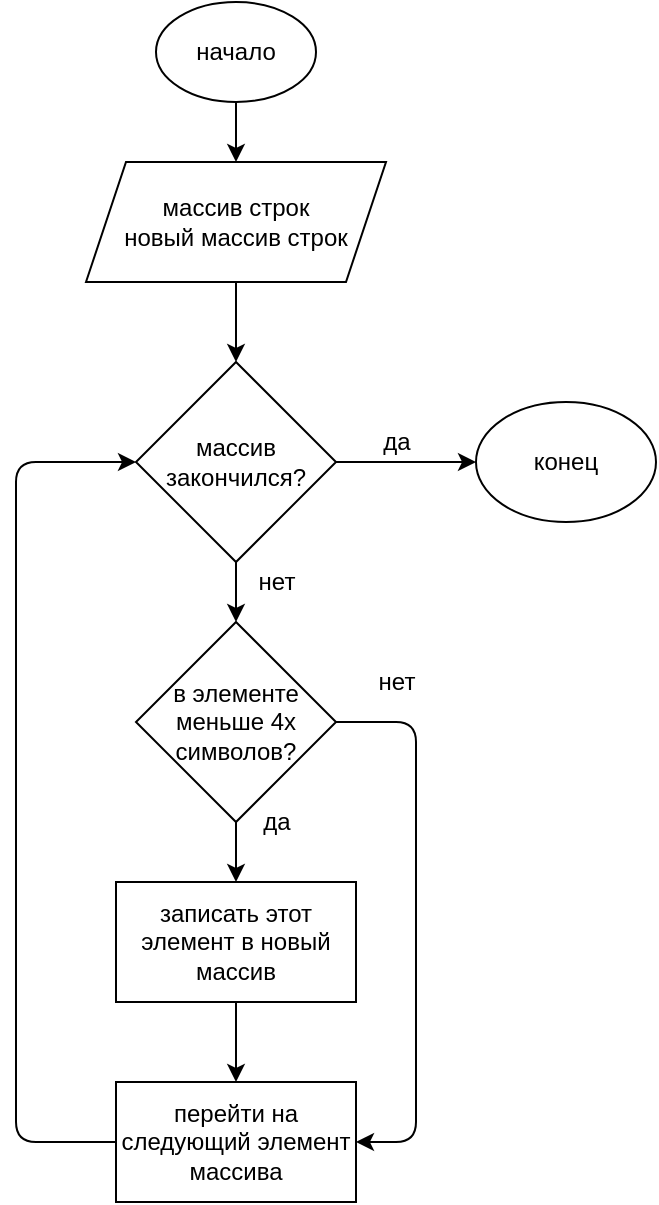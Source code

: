 <mxfile>
    <diagram id="HPRYceo3HXFu7s4ea3bV" name="Page-1">
        <mxGraphModel dx="1417" dy="438" grid="1" gridSize="10" guides="1" tooltips="1" connect="1" arrows="1" fold="1" page="1" pageScale="1" pageWidth="827" pageHeight="1169" math="0" shadow="0">
            <root>
                <mxCell id="0"/>
                <mxCell id="1" parent="0"/>
                <mxCell id="8" value="" style="edgeStyle=none;html=1;" edge="1" parent="1" source="2" target="3">
                    <mxGeometry relative="1" as="geometry"/>
                </mxCell>
                <mxCell id="2" value="начало" style="ellipse;whiteSpace=wrap;html=1;" vertex="1" parent="1">
                    <mxGeometry x="170" y="10" width="80" height="50" as="geometry"/>
                </mxCell>
                <mxCell id="9" value="" style="edgeStyle=none;html=1;" edge="1" parent="1" source="3" target="4">
                    <mxGeometry relative="1" as="geometry"/>
                </mxCell>
                <mxCell id="3" value="массив строк&lt;br&gt;новый массив строк" style="shape=parallelogram;perimeter=parallelogramPerimeter;whiteSpace=wrap;html=1;fixedSize=1;" vertex="1" parent="1">
                    <mxGeometry x="135" y="90" width="150" height="60" as="geometry"/>
                </mxCell>
                <mxCell id="10" value="" style="edgeStyle=none;html=1;" edge="1" parent="1" source="4" target="6">
                    <mxGeometry relative="1" as="geometry"/>
                </mxCell>
                <mxCell id="19" value="" style="edgeStyle=none;html=1;" edge="1" parent="1" source="4" target="18">
                    <mxGeometry relative="1" as="geometry"/>
                </mxCell>
                <mxCell id="4" value="массив закончился?" style="rhombus;whiteSpace=wrap;html=1;" vertex="1" parent="1">
                    <mxGeometry x="160" y="190" width="100" height="100" as="geometry"/>
                </mxCell>
                <mxCell id="13" value="" style="edgeStyle=none;html=1;" edge="1" parent="1" source="5" target="7">
                    <mxGeometry relative="1" as="geometry"/>
                </mxCell>
                <mxCell id="5" value="записать этот элемент в новый массив" style="rounded=0;whiteSpace=wrap;html=1;" vertex="1" parent="1">
                    <mxGeometry x="150" y="450" width="120" height="60" as="geometry"/>
                </mxCell>
                <mxCell id="12" value="" style="edgeStyle=none;html=1;" edge="1" parent="1" source="6" target="5">
                    <mxGeometry relative="1" as="geometry"/>
                </mxCell>
                <mxCell id="17" style="edgeStyle=none;html=1;exitX=1;exitY=0.5;exitDx=0;exitDy=0;entryX=1;entryY=0.5;entryDx=0;entryDy=0;" edge="1" parent="1" source="6" target="7">
                    <mxGeometry relative="1" as="geometry">
                        <Array as="points">
                            <mxPoint x="300" y="370"/>
                            <mxPoint x="300" y="580"/>
                        </Array>
                    </mxGeometry>
                </mxCell>
                <mxCell id="6" value="в элементе меньше 4х символов?" style="rhombus;whiteSpace=wrap;html=1;" vertex="1" parent="1">
                    <mxGeometry x="160" y="320" width="100" height="100" as="geometry"/>
                </mxCell>
                <mxCell id="14" style="edgeStyle=none;html=1;entryX=0;entryY=0.5;entryDx=0;entryDy=0;" edge="1" parent="1" source="7" target="4">
                    <mxGeometry relative="1" as="geometry">
                        <Array as="points">
                            <mxPoint x="100" y="580"/>
                            <mxPoint x="100" y="240"/>
                        </Array>
                    </mxGeometry>
                </mxCell>
                <mxCell id="7" value="перейти на следующий элемент массива" style="rounded=0;whiteSpace=wrap;html=1;" vertex="1" parent="1">
                    <mxGeometry x="150" y="550" width="120" height="60" as="geometry"/>
                </mxCell>
                <mxCell id="15" value="нет" style="text;html=1;align=center;verticalAlign=middle;resizable=0;points=[];autosize=1;strokeColor=none;fillColor=none;" vertex="1" parent="1">
                    <mxGeometry x="210" y="285" width="40" height="30" as="geometry"/>
                </mxCell>
                <mxCell id="16" value="да" style="text;html=1;align=center;verticalAlign=middle;resizable=0;points=[];autosize=1;strokeColor=none;fillColor=none;" vertex="1" parent="1">
                    <mxGeometry x="210" y="405" width="40" height="30" as="geometry"/>
                </mxCell>
                <mxCell id="18" value="конец" style="ellipse;whiteSpace=wrap;html=1;" vertex="1" parent="1">
                    <mxGeometry x="330" y="210" width="90" height="60" as="geometry"/>
                </mxCell>
                <mxCell id="20" value="да" style="text;html=1;align=center;verticalAlign=middle;resizable=0;points=[];autosize=1;strokeColor=none;fillColor=none;" vertex="1" parent="1">
                    <mxGeometry x="270" y="215" width="40" height="30" as="geometry"/>
                </mxCell>
                <mxCell id="21" value="нет" style="text;html=1;align=center;verticalAlign=middle;resizable=0;points=[];autosize=1;strokeColor=none;fillColor=none;" vertex="1" parent="1">
                    <mxGeometry x="270" y="335" width="40" height="30" as="geometry"/>
                </mxCell>
            </root>
        </mxGraphModel>
    </diagram>
</mxfile>
